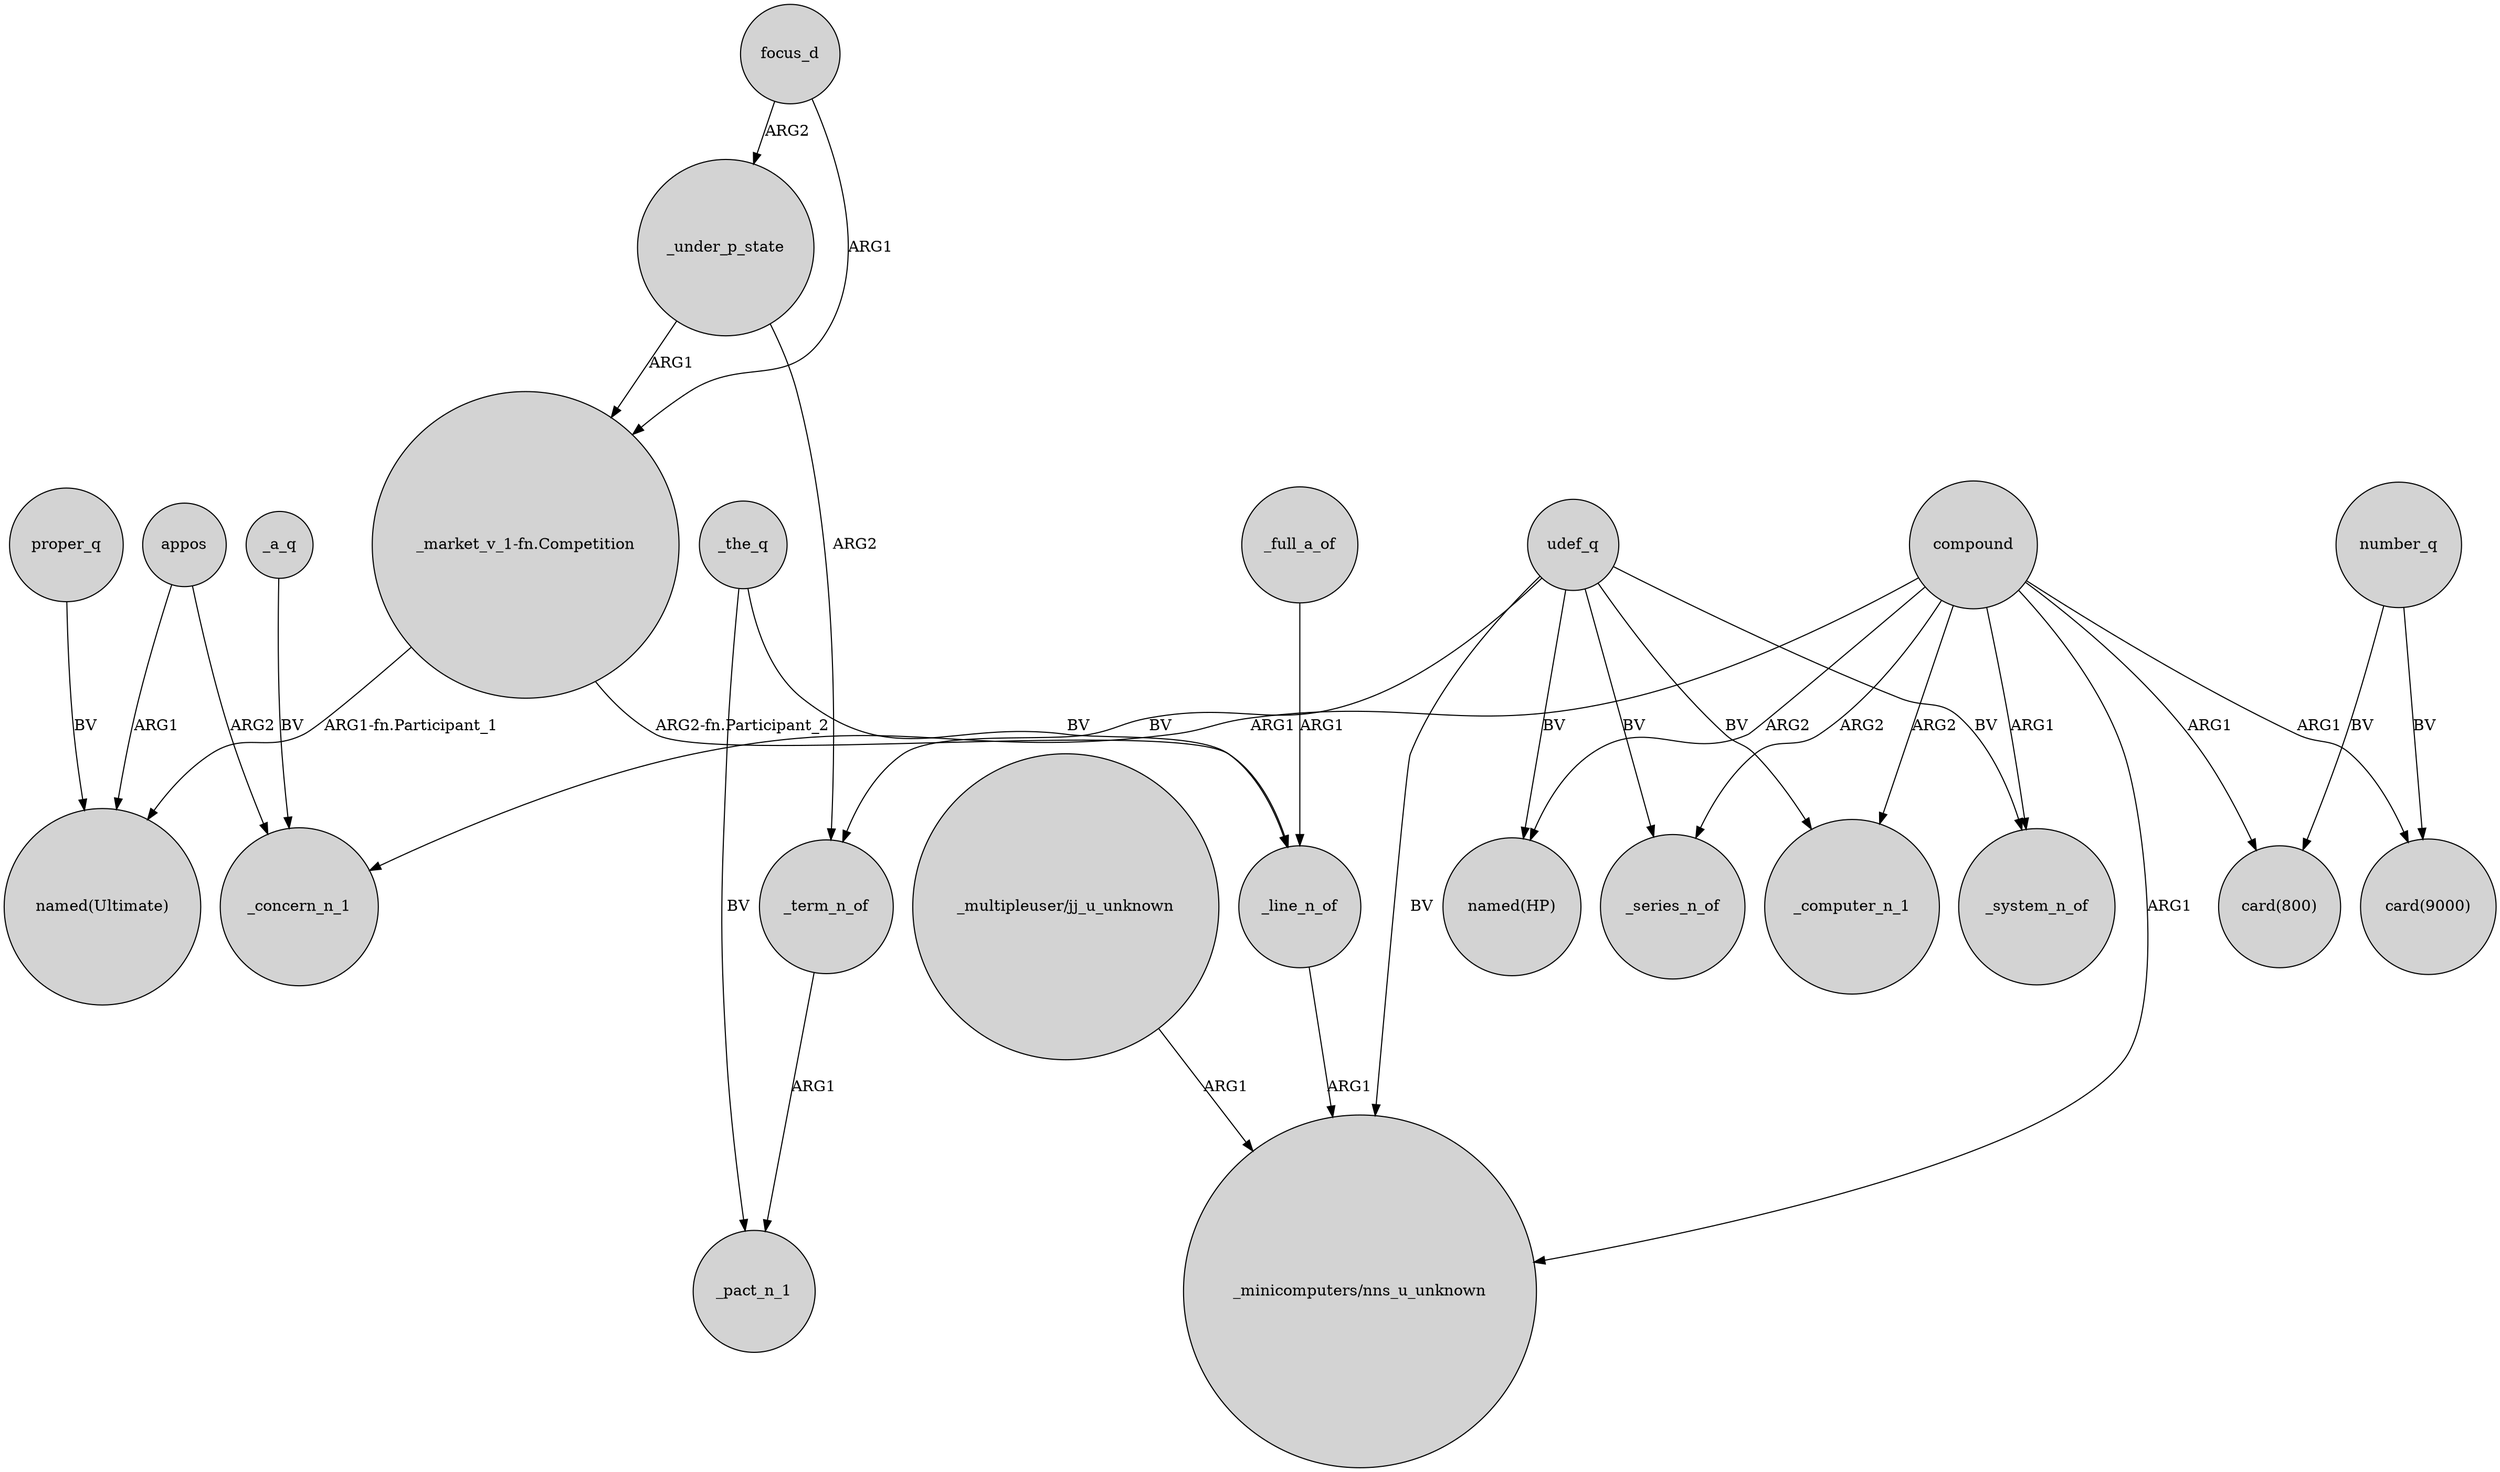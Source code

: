 digraph {
	node [shape=circle style=filled]
	focus_d -> "_market_v_1-fn.Competition" [label=ARG1]
	compound -> _system_n_of [label=ARG1]
	udef_q -> "named(HP)" [label=BV]
	udef_q -> _term_n_of [label=BV]
	"_market_v_1-fn.Competition" -> "named(Ultimate)" [label="ARG1-fn.Participant_1"]
	_full_a_of -> _line_n_of [label=ARG1]
	number_q -> "card(800)" [label=BV]
	_the_q -> _line_n_of [label=BV]
	appos -> "named(Ultimate)" [label=ARG1]
	compound -> "card(9000)" [label=ARG1]
	udef_q -> "_minicomputers/nns_u_unknown" [label=BV]
	compound -> _computer_n_1 [label=ARG2]
	proper_q -> "named(Ultimate)" [label=BV]
	appos -> _concern_n_1 [label=ARG2]
	_under_p_state -> _term_n_of [label=ARG2]
	_the_q -> _pact_n_1 [label=BV]
	_line_n_of -> "_minicomputers/nns_u_unknown" [label=ARG1]
	udef_q -> _series_n_of [label=BV]
	compound -> "named(HP)" [label=ARG2]
	_a_q -> _concern_n_1 [label=BV]
	udef_q -> _computer_n_1 [label=BV]
	"_market_v_1-fn.Competition" -> _line_n_of [label="ARG2-fn.Participant_2"]
	compound -> _concern_n_1 [label=ARG1]
	number_q -> "card(9000)" [label=BV]
	udef_q -> _system_n_of [label=BV]
	focus_d -> _under_p_state [label=ARG2]
	_under_p_state -> "_market_v_1-fn.Competition" [label=ARG1]
	_term_n_of -> _pact_n_1 [label=ARG1]
	compound -> "card(800)" [label=ARG1]
	compound -> _series_n_of [label=ARG2]
	compound -> "_minicomputers/nns_u_unknown" [label=ARG1]
	"_multipleuser/jj_u_unknown" -> "_minicomputers/nns_u_unknown" [label=ARG1]
}
